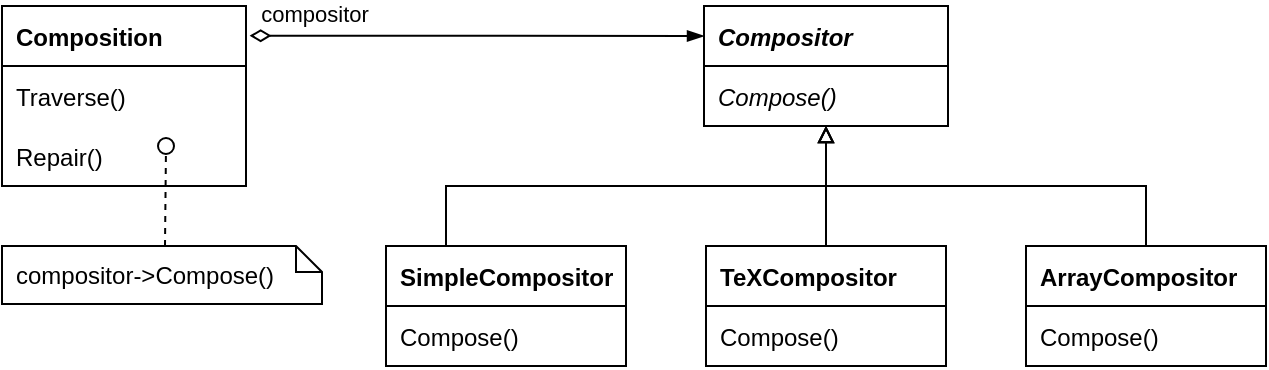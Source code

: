 <mxfile version="21.2.8" type="device">
  <diagram name="Page-1" id="-0mjjQGVLLlfhMFcUAbm">
    <mxGraphModel dx="821" dy="550" grid="1" gridSize="10" guides="1" tooltips="1" connect="1" arrows="1" fold="1" page="1" pageScale="1" pageWidth="850" pageHeight="1100" math="0" shadow="0">
      <root>
        <mxCell id="0" />
        <mxCell id="1" parent="0" />
        <mxCell id="689Fn-4jaiqah-bm809F-1" value="Composition" style="swimlane;fontStyle=1;childLayout=stackLayout;horizontal=1;startSize=30;fillColor=none;horizontalStack=0;resizeParent=1;resizeParentMax=0;resizeLast=0;collapsible=0;marginBottom=0;fontSize=12;swimlaneHead=1;swimlaneBody=1;connectable=1;allowArrows=1;dropTarget=1;align=left;spacingLeft=5;" vertex="1" parent="1">
          <mxGeometry x="90" y="210" width="122" height="90" as="geometry">
            <mxRectangle x="245" y="370" width="90" height="26" as="alternateBounds" />
          </mxGeometry>
        </mxCell>
        <mxCell id="689Fn-4jaiqah-bm809F-2" value="Traverse()" style="text;strokeColor=none;fillColor=none;align=left;verticalAlign=middle;spacingLeft=5;spacingRight=4;overflow=hidden;rotatable=0;points=[[0,0.5],[1,0.5]];portConstraint=eastwest;fontSize=12;fontStyle=0;connectable=0;" vertex="1" parent="689Fn-4jaiqah-bm809F-1">
          <mxGeometry y="30" width="122" height="30" as="geometry" />
        </mxCell>
        <mxCell id="689Fn-4jaiqah-bm809F-3" value="Repair()" style="text;strokeColor=none;fillColor=none;align=left;verticalAlign=middle;spacingLeft=5;spacingRight=4;overflow=hidden;rotatable=0;points=[[0,0.5],[1,0.5]];portConstraint=eastwest;fontSize=12;fontStyle=0;connectable=0;" vertex="1" parent="689Fn-4jaiqah-bm809F-1">
          <mxGeometry y="60" width="122" height="30" as="geometry" />
        </mxCell>
        <mxCell id="689Fn-4jaiqah-bm809F-4" value="Compositor" style="swimlane;fontStyle=3;childLayout=stackLayout;horizontal=1;startSize=30;fillColor=none;horizontalStack=0;resizeParent=1;resizeParentMax=0;resizeLast=0;collapsible=0;marginBottom=0;fontSize=12;swimlaneHead=1;swimlaneBody=1;connectable=1;allowArrows=1;dropTarget=1;align=left;spacingLeft=5;" vertex="1" parent="1">
          <mxGeometry x="441" y="210" width="122" height="60" as="geometry">
            <mxRectangle x="245" y="370" width="90" height="26" as="alternateBounds" />
          </mxGeometry>
        </mxCell>
        <mxCell id="689Fn-4jaiqah-bm809F-5" value="Compose()" style="text;strokeColor=none;fillColor=none;align=left;verticalAlign=middle;spacingLeft=5;spacingRight=4;overflow=hidden;rotatable=0;points=[[0,0.5],[1,0.5]];portConstraint=eastwest;fontSize=12;fontStyle=2;connectable=0;" vertex="1" parent="689Fn-4jaiqah-bm809F-4">
          <mxGeometry y="30" width="122" height="30" as="geometry" />
        </mxCell>
        <mxCell id="689Fn-4jaiqah-bm809F-7" value="" style="html=1;verticalAlign=bottom;labelBackgroundColor=none;endArrow=oval;endFill=0;endSize=8;rounded=0;fontSize=12;exitX=0;exitY=0;exitDx=81.5;exitDy=0;exitPerimeter=0;anchorPointDirection=0;dashed=1;" edge="1" source="689Fn-4jaiqah-bm809F-8" parent="1">
          <mxGeometry width="160" relative="1" as="geometry">
            <mxPoint x="329" y="284.5" as="sourcePoint" />
            <mxPoint x="172" y="280" as="targetPoint" />
          </mxGeometry>
        </mxCell>
        <mxCell id="689Fn-4jaiqah-bm809F-8" value="compositor-&amp;gt;Compose()" style="shape=note2;boundedLbl=1;whiteSpace=wrap;html=1;size=13;verticalAlign=middle;align=left;spacingLeft=5;fontSize=12;startSize=30;fillColor=none;" vertex="1" parent="1">
          <mxGeometry x="90" y="330" width="160" height="29" as="geometry" />
        </mxCell>
        <mxCell id="689Fn-4jaiqah-bm809F-9" value="SimpleCompositor" style="swimlane;fontStyle=1;childLayout=stackLayout;horizontal=1;startSize=30;fillColor=none;horizontalStack=0;resizeParent=1;resizeParentMax=0;resizeLast=0;collapsible=0;marginBottom=0;fontSize=12;swimlaneHead=1;swimlaneBody=1;connectable=1;allowArrows=1;dropTarget=1;align=left;spacingLeft=5;" vertex="1" parent="1">
          <mxGeometry x="282" y="330" width="120" height="60" as="geometry">
            <mxRectangle x="245" y="370" width="90" height="26" as="alternateBounds" />
          </mxGeometry>
        </mxCell>
        <mxCell id="689Fn-4jaiqah-bm809F-10" value="Compose()" style="text;strokeColor=none;fillColor=none;align=left;verticalAlign=middle;spacingLeft=5;spacingRight=4;overflow=hidden;rotatable=0;points=[[0,0.5],[1,0.5]];portConstraint=eastwest;fontSize=12;fontStyle=0;connectable=0;" vertex="1" parent="689Fn-4jaiqah-bm809F-9">
          <mxGeometry y="30" width="120" height="30" as="geometry" />
        </mxCell>
        <mxCell id="689Fn-4jaiqah-bm809F-11" value="TeXCompositor" style="swimlane;fontStyle=1;childLayout=stackLayout;horizontal=1;startSize=30;fillColor=none;horizontalStack=0;resizeParent=1;resizeParentMax=0;resizeLast=0;collapsible=0;marginBottom=0;fontSize=12;swimlaneHead=1;swimlaneBody=1;connectable=1;allowArrows=1;dropTarget=1;align=left;spacingLeft=5;" vertex="1" parent="1">
          <mxGeometry x="442" y="330" width="120" height="60" as="geometry">
            <mxRectangle x="245" y="370" width="90" height="26" as="alternateBounds" />
          </mxGeometry>
        </mxCell>
        <mxCell id="689Fn-4jaiqah-bm809F-12" value="Compose()" style="text;strokeColor=none;fillColor=none;align=left;verticalAlign=middle;spacingLeft=5;spacingRight=4;overflow=hidden;rotatable=0;points=[[0,0.5],[1,0.5]];portConstraint=eastwest;fontSize=12;fontStyle=0;connectable=0;" vertex="1" parent="689Fn-4jaiqah-bm809F-11">
          <mxGeometry y="30" width="120" height="30" as="geometry" />
        </mxCell>
        <mxCell id="689Fn-4jaiqah-bm809F-13" value="ArrayCompositor" style="swimlane;fontStyle=1;childLayout=stackLayout;horizontal=1;startSize=30;fillColor=none;horizontalStack=0;resizeParent=1;resizeParentMax=0;resizeLast=0;collapsible=0;marginBottom=0;fontSize=12;swimlaneHead=1;swimlaneBody=1;connectable=1;allowArrows=1;dropTarget=1;align=left;spacingLeft=5;" vertex="1" parent="1">
          <mxGeometry x="602" y="330" width="120" height="60" as="geometry">
            <mxRectangle x="245" y="370" width="90" height="26" as="alternateBounds" />
          </mxGeometry>
        </mxCell>
        <mxCell id="689Fn-4jaiqah-bm809F-14" value="Compose()" style="text;strokeColor=none;fillColor=none;align=left;verticalAlign=middle;spacingLeft=5;spacingRight=4;overflow=hidden;rotatable=0;points=[[0,0.5],[1,0.5]];portConstraint=eastwest;fontSize=12;fontStyle=0;connectable=0;" vertex="1" parent="689Fn-4jaiqah-bm809F-13">
          <mxGeometry y="30" width="120" height="30" as="geometry" />
        </mxCell>
        <mxCell id="689Fn-4jaiqah-bm809F-16" value="" style="edgeStyle=orthogonalEdgeStyle;rounded=0;orthogonalLoop=1;jettySize=auto;html=1;fontSize=12;startSize=30;endArrow=block;endFill=0;exitX=0.5;exitY=0;exitDx=0;exitDy=0;entryX=0.5;entryY=1;entryDx=0;entryDy=0;" edge="1" parent="1" source="689Fn-4jaiqah-bm809F-11" target="689Fn-4jaiqah-bm809F-4">
          <mxGeometry relative="1" as="geometry">
            <mxPoint x="352" y="340" as="sourcePoint" />
            <mxPoint x="532" y="280" as="targetPoint" />
          </mxGeometry>
        </mxCell>
        <mxCell id="689Fn-4jaiqah-bm809F-17" value="" style="edgeStyle=orthogonalEdgeStyle;rounded=0;orthogonalLoop=1;jettySize=auto;html=1;fontSize=12;startSize=30;endArrow=block;endFill=0;exitX=0.5;exitY=0;exitDx=0;exitDy=0;entryX=0.5;entryY=1;entryDx=0;entryDy=0;" edge="1" parent="1" source="689Fn-4jaiqah-bm809F-13" target="689Fn-4jaiqah-bm809F-4">
          <mxGeometry relative="1" as="geometry">
            <mxPoint x="512" y="340" as="sourcePoint" />
            <mxPoint x="622" y="270" as="targetPoint" />
          </mxGeometry>
        </mxCell>
        <mxCell id="689Fn-4jaiqah-bm809F-18" value="" style="edgeStyle=orthogonalEdgeStyle;rounded=0;orthogonalLoop=1;jettySize=auto;html=1;fontSize=12;startSize=30;endArrow=block;endFill=0;exitX=0.25;exitY=0;exitDx=0;exitDy=0;entryX=0.5;entryY=1;entryDx=0;entryDy=0;" edge="1" parent="1" source="689Fn-4jaiqah-bm809F-9" target="689Fn-4jaiqah-bm809F-4">
          <mxGeometry relative="1" as="geometry">
            <mxPoint x="442" y="320" as="sourcePoint" />
            <mxPoint x="502" y="270" as="targetPoint" />
          </mxGeometry>
        </mxCell>
        <mxCell id="689Fn-4jaiqah-bm809F-19" value="" style="rounded=0;orthogonalLoop=1;jettySize=auto;html=1;fontSize=12;startSize=8;endArrow=blockThin;endFill=1;startArrow=diamondThin;startFill=0;entryX=0;entryY=0.25;entryDx=0;entryDy=0;exitX=1.015;exitY=0.165;exitDx=0;exitDy=0;exitPerimeter=0;" edge="1" target="689Fn-4jaiqah-bm809F-4" parent="1" source="689Fn-4jaiqah-bm809F-1">
          <mxGeometry x="-0.737" y="5" relative="1" as="geometry">
            <mxPoint x="230" y="210" as="sourcePoint" />
            <mxPoint x="400.0" y="235" as="targetPoint" />
            <mxPoint as="offset" />
          </mxGeometry>
        </mxCell>
        <mxCell id="689Fn-4jaiqah-bm809F-22" value="compositor" style="edgeLabel;html=1;align=center;verticalAlign=middle;resizable=0;points=[];" vertex="1" connectable="0" parent="689Fn-4jaiqah-bm809F-19">
          <mxGeometry x="-0.795" y="1" relative="1" as="geometry">
            <mxPoint x="8" y="-10" as="offset" />
          </mxGeometry>
        </mxCell>
      </root>
    </mxGraphModel>
  </diagram>
</mxfile>
